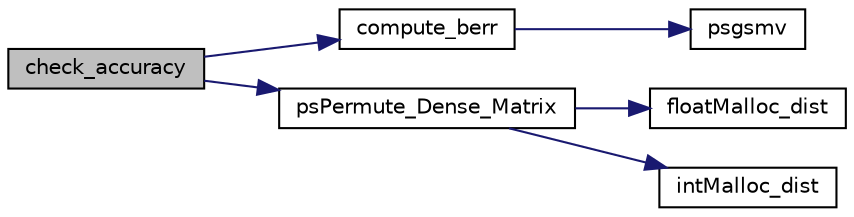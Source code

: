 digraph "check_accuracy"
{
 // LATEX_PDF_SIZE
  edge [fontname="Helvetica",fontsize="10",labelfontname="Helvetica",labelfontsize="10"];
  node [fontname="Helvetica",fontsize="10",shape=record];
  rankdir="LR";
  Node1 [label="check_accuracy",height=0.2,width=0.4,color="black", fillcolor="grey75", style="filled", fontcolor="black",tooltip=" "];
  Node1 -> Node2 [color="midnightblue",fontsize="10",style="solid",fontname="Helvetica"];
  Node2 [label="compute_berr",height=0.2,width=0.4,color="black", fillcolor="white", style="filled",URL="$psgsrfs__d2_8c.html#a8d8d650f156aca5786f7f2d52c3a3c84",tooltip=" "];
  Node2 -> Node3 [color="midnightblue",fontsize="10",style="solid",fontname="Helvetica"];
  Node3 [label="psgsmv",height=0.2,width=0.4,color="black", fillcolor="white", style="filled",URL="$psgsmv_8c.html#a3cbd6118a560aef875451bfc43809a63",tooltip=" "];
  Node1 -> Node4 [color="midnightblue",fontsize="10",style="solid",fontname="Helvetica"];
  Node4 [label="psPermute_Dense_Matrix",height=0.2,width=0.4,color="black", fillcolor="white", style="filled",URL="$psutil_8c.html#acca1dc5cd2e8bd96f2c4eb691d862e7d",tooltip="Permute the distributed dense matrix: B <= perm(X). perm[i] = j means the i-th row of X is in the j-t..."];
  Node4 -> Node5 [color="midnightblue",fontsize="10",style="solid",fontname="Helvetica"];
  Node5 [label="floatMalloc_dist",height=0.2,width=0.4,color="black", fillcolor="white", style="filled",URL="$smemory__dist_8c.html#a331357a595befa771bac9d583c0eb8f4",tooltip=" "];
  Node4 -> Node6 [color="midnightblue",fontsize="10",style="solid",fontname="Helvetica"];
  Node6 [label="intMalloc_dist",height=0.2,width=0.4,color="black", fillcolor="white", style="filled",URL="$memory_8c.html#a2c2df35072e313373438cccdb98b885c",tooltip=" "];
}
